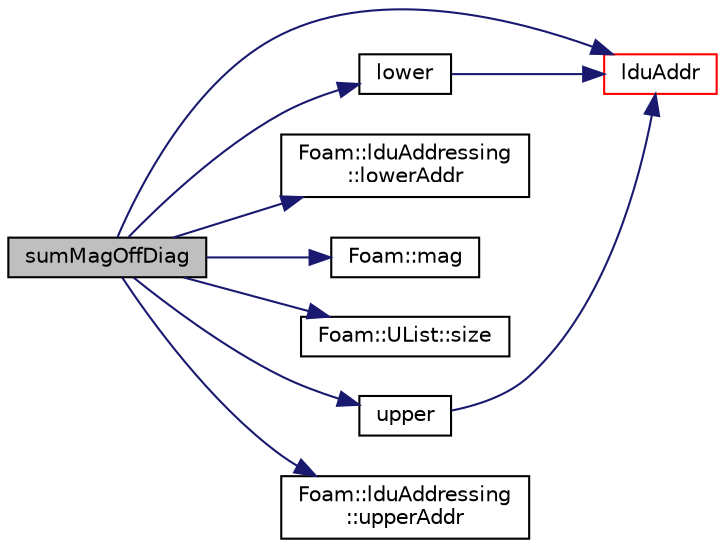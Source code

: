 digraph "sumMagOffDiag"
{
  bgcolor="transparent";
  edge [fontname="Helvetica",fontsize="10",labelfontname="Helvetica",labelfontsize="10"];
  node [fontname="Helvetica",fontsize="10",shape=record];
  rankdir="LR";
  Node1 [label="sumMagOffDiag",height=0.2,width=0.4,color="black", fillcolor="grey75", style="filled", fontcolor="black"];
  Node1 -> Node2 [color="midnightblue",fontsize="10",style="solid",fontname="Helvetica"];
  Node2 [label="lduAddr",height=0.2,width=0.4,color="red",URL="$a01311.html#a4d0ef83ad6199d0b94d565de54a9eae5",tooltip="Return the LDU addressing. "];
  Node1 -> Node3 [color="midnightblue",fontsize="10",style="solid",fontname="Helvetica"];
  Node3 [label="lower",height=0.2,width=0.4,color="black",URL="$a01311.html#a734a4ef740d3c42f77537ecea178a161"];
  Node3 -> Node2 [color="midnightblue",fontsize="10",style="solid",fontname="Helvetica"];
  Node1 -> Node4 [color="midnightblue",fontsize="10",style="solid",fontname="Helvetica"];
  Node4 [label="Foam::lduAddressing\l::lowerAddr",height=0.2,width=0.4,color="black",URL="$a01306.html#af11f44951a37815ca736db386ad1c33e",tooltip="Return lower addressing. "];
  Node1 -> Node5 [color="midnightblue",fontsize="10",style="solid",fontname="Helvetica"];
  Node5 [label="Foam::mag",height=0.2,width=0.4,color="black",URL="$a10909.html#a929da2a3fdcf3dacbbe0487d3a330dae"];
  Node1 -> Node6 [color="midnightblue",fontsize="10",style="solid",fontname="Helvetica"];
  Node6 [label="Foam::UList::size",height=0.2,width=0.4,color="black",URL="$a02847.html#a723361dc2020160f5492e8fe2d09fa44",tooltip="Return the number of elements in the UList. "];
  Node1 -> Node7 [color="midnightblue",fontsize="10",style="solid",fontname="Helvetica"];
  Node7 [label="upper",height=0.2,width=0.4,color="black",URL="$a01311.html#a11672a767f497e24dce3ff31da13d9d0"];
  Node7 -> Node2 [color="midnightblue",fontsize="10",style="solid",fontname="Helvetica"];
  Node1 -> Node8 [color="midnightblue",fontsize="10",style="solid",fontname="Helvetica"];
  Node8 [label="Foam::lduAddressing\l::upperAddr",height=0.2,width=0.4,color="black",URL="$a01306.html#ae0eccad377069f19cbad2b04b06a21b0",tooltip="Return upper addressing. "];
}
